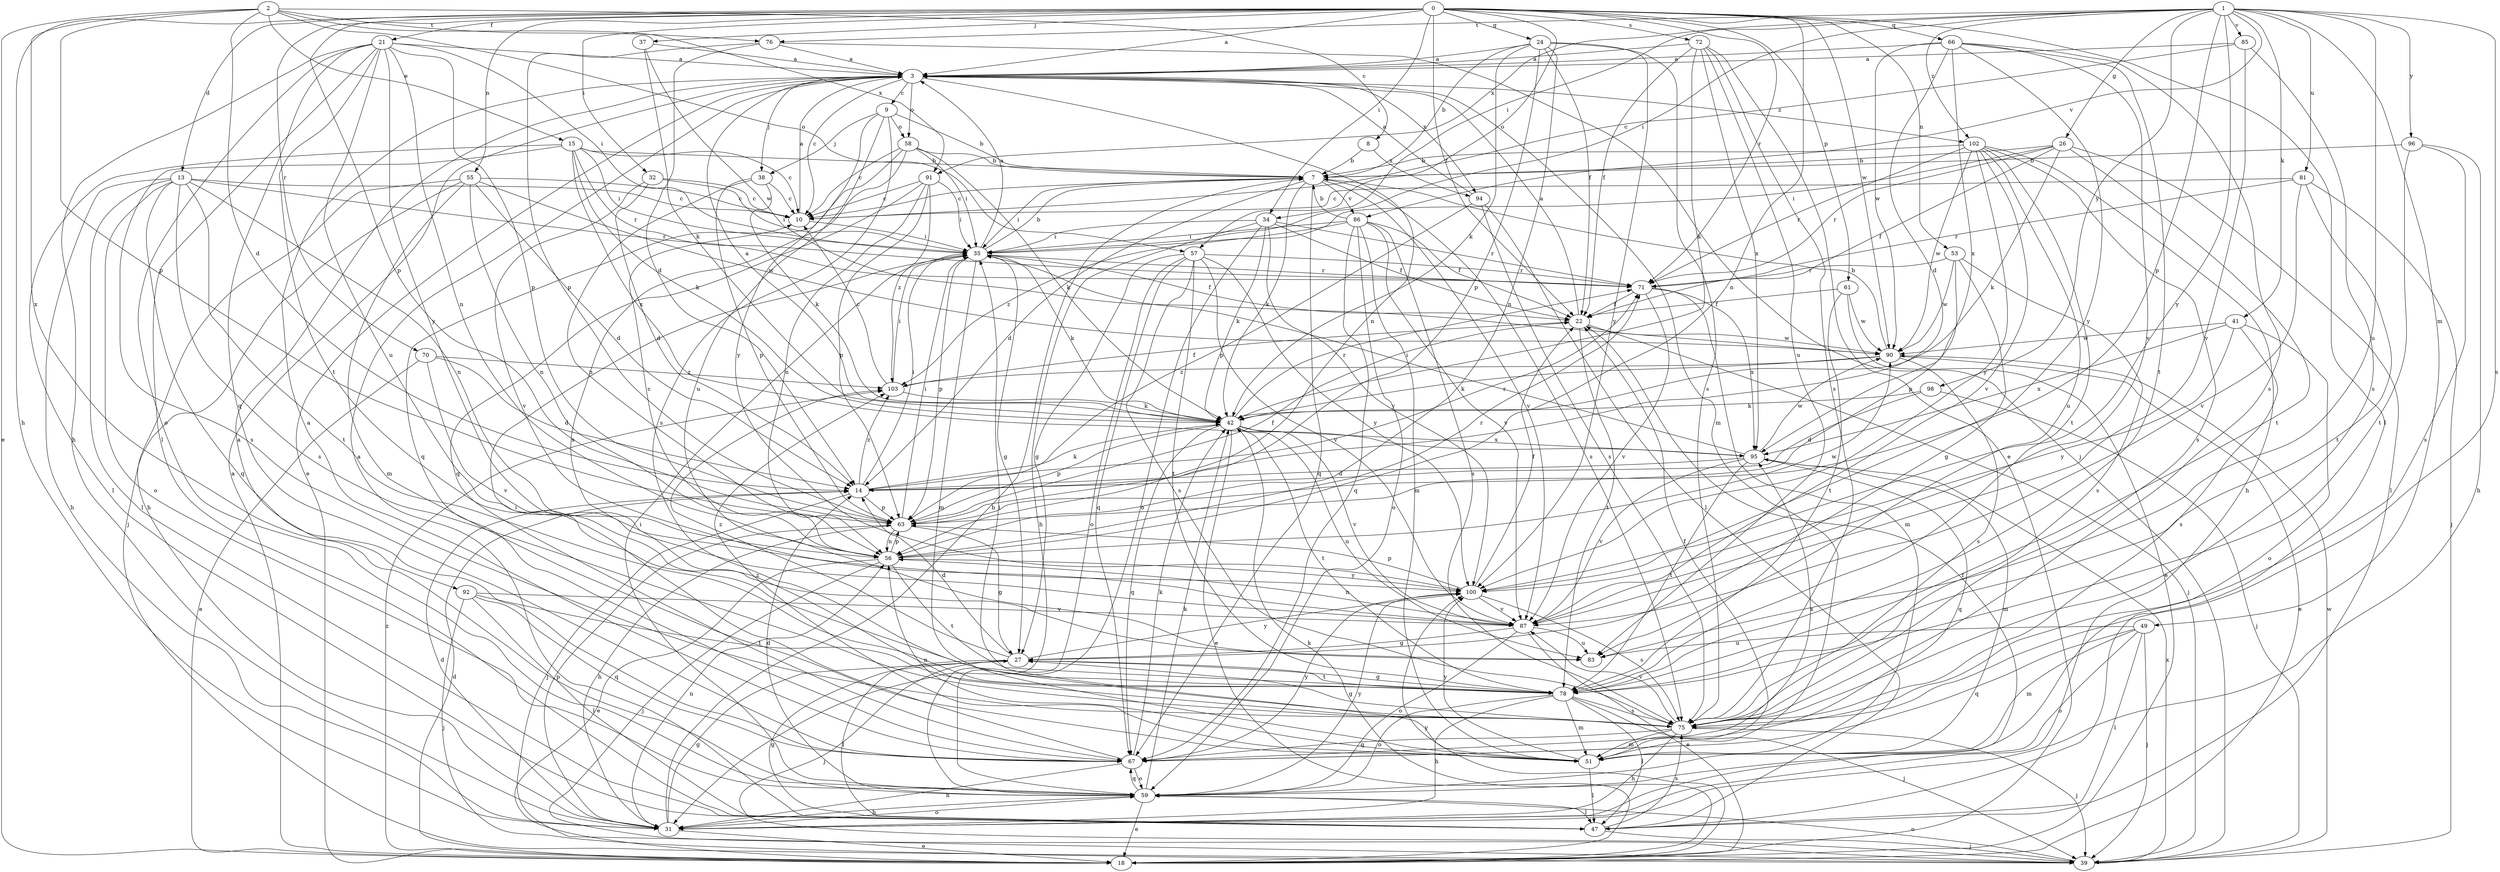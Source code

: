 strict digraph  {
0;
1;
2;
3;
7;
8;
9;
10;
13;
14;
15;
18;
21;
22;
24;
26;
27;
31;
32;
34;
35;
37;
38;
39;
41;
42;
47;
49;
51;
53;
55;
56;
57;
58;
59;
61;
63;
66;
67;
70;
71;
72;
75;
76;
78;
81;
83;
85;
86;
87;
90;
91;
92;
94;
95;
96;
98;
100;
102;
103;
0 -> 3  [label=a];
0 -> 13  [label=d];
0 -> 21  [label=f];
0 -> 22  [label=f];
0 -> 24  [label=g];
0 -> 31  [label=h];
0 -> 32  [label=i];
0 -> 34  [label=i];
0 -> 37  [label=j];
0 -> 47  [label=l];
0 -> 53  [label=n];
0 -> 55  [label=n];
0 -> 56  [label=n];
0 -> 57  [label=o];
0 -> 61  [label=p];
0 -> 63  [label=p];
0 -> 66  [label=q];
0 -> 70  [label=r];
0 -> 71  [label=r];
0 -> 72  [label=s];
0 -> 90  [label=w];
1 -> 26  [label=g];
1 -> 34  [label=i];
1 -> 35  [label=i];
1 -> 41  [label=k];
1 -> 49  [label=m];
1 -> 63  [label=p];
1 -> 75  [label=s];
1 -> 76  [label=t];
1 -> 81  [label=u];
1 -> 83  [label=u];
1 -> 85  [label=v];
1 -> 86  [label=v];
1 -> 91  [label=x];
1 -> 96  [label=y];
1 -> 98  [label=y];
1 -> 100  [label=y];
1 -> 102  [label=z];
2 -> 8  [label=c];
2 -> 14  [label=d];
2 -> 15  [label=e];
2 -> 18  [label=e];
2 -> 57  [label=o];
2 -> 63  [label=p];
2 -> 76  [label=t];
2 -> 91  [label=x];
2 -> 92  [label=x];
3 -> 9  [label=c];
3 -> 10  [label=c];
3 -> 18  [label=e];
3 -> 38  [label=j];
3 -> 51  [label=m];
3 -> 56  [label=n];
3 -> 58  [label=o];
3 -> 94  [label=x];
3 -> 102  [label=z];
7 -> 10  [label=c];
7 -> 14  [label=d];
7 -> 35  [label=i];
7 -> 42  [label=k];
7 -> 67  [label=q];
7 -> 75  [label=s];
7 -> 86  [label=v];
7 -> 87  [label=v];
8 -> 7  [label=b];
8 -> 94  [label=x];
9 -> 7  [label=b];
9 -> 38  [label=j];
9 -> 58  [label=o];
9 -> 75  [label=s];
9 -> 83  [label=u];
9 -> 100  [label=y];
10 -> 3  [label=a];
10 -> 35  [label=i];
13 -> 10  [label=c];
13 -> 31  [label=h];
13 -> 47  [label=l];
13 -> 56  [label=n];
13 -> 59  [label=o];
13 -> 67  [label=q];
13 -> 71  [label=r];
13 -> 75  [label=s];
13 -> 78  [label=t];
14 -> 35  [label=i];
14 -> 39  [label=j];
14 -> 42  [label=k];
14 -> 63  [label=p];
14 -> 71  [label=r];
14 -> 103  [label=z];
15 -> 7  [label=b];
15 -> 10  [label=c];
15 -> 35  [label=i];
15 -> 42  [label=k];
15 -> 47  [label=l];
15 -> 71  [label=r];
15 -> 75  [label=s];
15 -> 95  [label=x];
18 -> 3  [label=a];
18 -> 14  [label=d];
18 -> 42  [label=k];
18 -> 100  [label=y];
18 -> 103  [label=z];
21 -> 3  [label=a];
21 -> 31  [label=h];
21 -> 35  [label=i];
21 -> 47  [label=l];
21 -> 56  [label=n];
21 -> 59  [label=o];
21 -> 63  [label=p];
21 -> 67  [label=q];
21 -> 78  [label=t];
21 -> 83  [label=u];
21 -> 100  [label=y];
22 -> 3  [label=a];
22 -> 39  [label=j];
22 -> 78  [label=t];
22 -> 90  [label=w];
24 -> 3  [label=a];
24 -> 7  [label=b];
24 -> 22  [label=f];
24 -> 42  [label=k];
24 -> 56  [label=n];
24 -> 63  [label=p];
24 -> 75  [label=s];
24 -> 100  [label=y];
26 -> 7  [label=b];
26 -> 22  [label=f];
26 -> 35  [label=i];
26 -> 42  [label=k];
26 -> 47  [label=l];
26 -> 71  [label=r];
26 -> 78  [label=t];
27 -> 14  [label=d];
27 -> 39  [label=j];
27 -> 47  [label=l];
27 -> 78  [label=t];
27 -> 100  [label=y];
27 -> 103  [label=z];
31 -> 7  [label=b];
31 -> 14  [label=d];
31 -> 18  [label=e];
31 -> 22  [label=f];
31 -> 27  [label=g];
31 -> 56  [label=n];
31 -> 59  [label=o];
31 -> 63  [label=p];
32 -> 10  [label=c];
32 -> 14  [label=d];
32 -> 35  [label=i];
32 -> 87  [label=v];
34 -> 22  [label=f];
34 -> 31  [label=h];
34 -> 35  [label=i];
34 -> 42  [label=k];
34 -> 59  [label=o];
34 -> 71  [label=r];
34 -> 100  [label=y];
35 -> 3  [label=a];
35 -> 7  [label=b];
35 -> 22  [label=f];
35 -> 27  [label=g];
35 -> 42  [label=k];
35 -> 51  [label=m];
35 -> 63  [label=p];
35 -> 71  [label=r];
37 -> 3  [label=a];
37 -> 42  [label=k];
37 -> 90  [label=w];
38 -> 10  [label=c];
38 -> 42  [label=k];
38 -> 56  [label=n];
38 -> 63  [label=p];
39 -> 59  [label=o];
39 -> 90  [label=w];
39 -> 95  [label=x];
41 -> 59  [label=o];
41 -> 75  [label=s];
41 -> 90  [label=w];
41 -> 95  [label=x];
41 -> 100  [label=y];
42 -> 3  [label=a];
42 -> 18  [label=e];
42 -> 63  [label=p];
42 -> 67  [label=q];
42 -> 71  [label=r];
42 -> 78  [label=t];
42 -> 83  [label=u];
42 -> 87  [label=v];
42 -> 95  [label=x];
47 -> 3  [label=a];
47 -> 27  [label=g];
47 -> 39  [label=j];
47 -> 75  [label=s];
49 -> 39  [label=j];
49 -> 47  [label=l];
49 -> 51  [label=m];
49 -> 59  [label=o];
49 -> 67  [label=q];
49 -> 83  [label=u];
51 -> 22  [label=f];
51 -> 35  [label=i];
51 -> 47  [label=l];
51 -> 56  [label=n];
51 -> 100  [label=y];
51 -> 103  [label=z];
53 -> 27  [label=g];
53 -> 63  [label=p];
53 -> 71  [label=r];
53 -> 75  [label=s];
53 -> 90  [label=w];
55 -> 10  [label=c];
55 -> 14  [label=d];
55 -> 31  [label=h];
55 -> 39  [label=j];
55 -> 51  [label=m];
55 -> 56  [label=n];
55 -> 90  [label=w];
56 -> 10  [label=c];
56 -> 18  [label=e];
56 -> 39  [label=j];
56 -> 63  [label=p];
56 -> 71  [label=r];
56 -> 78  [label=t];
56 -> 90  [label=w];
56 -> 100  [label=y];
57 -> 27  [label=g];
57 -> 59  [label=o];
57 -> 67  [label=q];
57 -> 71  [label=r];
57 -> 75  [label=s];
57 -> 78  [label=t];
57 -> 87  [label=v];
57 -> 100  [label=y];
58 -> 7  [label=b];
58 -> 10  [label=c];
58 -> 35  [label=i];
58 -> 42  [label=k];
58 -> 67  [label=q];
58 -> 75  [label=s];
59 -> 3  [label=a];
59 -> 14  [label=d];
59 -> 18  [label=e];
59 -> 31  [label=h];
59 -> 35  [label=i];
59 -> 42  [label=k];
59 -> 47  [label=l];
59 -> 67  [label=q];
59 -> 100  [label=y];
61 -> 18  [label=e];
61 -> 22  [label=f];
61 -> 78  [label=t];
61 -> 90  [label=w];
63 -> 22  [label=f];
63 -> 27  [label=g];
63 -> 31  [label=h];
63 -> 35  [label=i];
63 -> 56  [label=n];
66 -> 3  [label=a];
66 -> 14  [label=d];
66 -> 75  [label=s];
66 -> 78  [label=t];
66 -> 87  [label=v];
66 -> 90  [label=w];
66 -> 95  [label=x];
66 -> 100  [label=y];
67 -> 3  [label=a];
67 -> 31  [label=h];
67 -> 35  [label=i];
67 -> 42  [label=k];
67 -> 59  [label=o];
67 -> 95  [label=x];
67 -> 100  [label=y];
70 -> 14  [label=d];
70 -> 18  [label=e];
70 -> 87  [label=v];
70 -> 103  [label=z];
71 -> 22  [label=f];
71 -> 51  [label=m];
71 -> 87  [label=v];
71 -> 95  [label=x];
72 -> 3  [label=a];
72 -> 18  [label=e];
72 -> 22  [label=f];
72 -> 42  [label=k];
72 -> 75  [label=s];
72 -> 83  [label=u];
72 -> 95  [label=x];
75 -> 27  [label=g];
75 -> 31  [label=h];
75 -> 39  [label=j];
75 -> 51  [label=m];
75 -> 67  [label=q];
75 -> 87  [label=v];
76 -> 3  [label=a];
76 -> 14  [label=d];
76 -> 39  [label=j];
76 -> 63  [label=p];
78 -> 27  [label=g];
78 -> 31  [label=h];
78 -> 39  [label=j];
78 -> 47  [label=l];
78 -> 51  [label=m];
78 -> 59  [label=o];
78 -> 75  [label=s];
81 -> 10  [label=c];
81 -> 39  [label=j];
81 -> 71  [label=r];
81 -> 78  [label=t];
81 -> 87  [label=v];
85 -> 3  [label=a];
85 -> 10  [label=c];
85 -> 75  [label=s];
85 -> 87  [label=v];
86 -> 7  [label=b];
86 -> 22  [label=f];
86 -> 35  [label=i];
86 -> 51  [label=m];
86 -> 59  [label=o];
86 -> 67  [label=q];
86 -> 75  [label=s];
86 -> 87  [label=v];
86 -> 103  [label=z];
87 -> 18  [label=e];
87 -> 27  [label=g];
87 -> 56  [label=n];
87 -> 59  [label=o];
87 -> 83  [label=u];
90 -> 7  [label=b];
90 -> 18  [label=e];
90 -> 42  [label=k];
90 -> 75  [label=s];
90 -> 103  [label=z];
91 -> 10  [label=c];
91 -> 35  [label=i];
91 -> 56  [label=n];
91 -> 63  [label=p];
91 -> 67  [label=q];
91 -> 103  [label=z];
92 -> 39  [label=j];
92 -> 47  [label=l];
92 -> 67  [label=q];
92 -> 78  [label=t];
92 -> 87  [label=v];
94 -> 3  [label=a];
94 -> 47  [label=l];
94 -> 63  [label=p];
94 -> 75  [label=s];
95 -> 14  [label=d];
95 -> 35  [label=i];
95 -> 51  [label=m];
95 -> 67  [label=q];
95 -> 78  [label=t];
95 -> 87  [label=v];
95 -> 90  [label=w];
96 -> 7  [label=b];
96 -> 31  [label=h];
96 -> 75  [label=s];
96 -> 78  [label=t];
98 -> 14  [label=d];
98 -> 39  [label=j];
98 -> 42  [label=k];
100 -> 22  [label=f];
100 -> 63  [label=p];
100 -> 75  [label=s];
100 -> 87  [label=v];
102 -> 7  [label=b];
102 -> 31  [label=h];
102 -> 71  [label=r];
102 -> 75  [label=s];
102 -> 78  [label=t];
102 -> 83  [label=u];
102 -> 87  [label=v];
102 -> 90  [label=w];
102 -> 100  [label=y];
103 -> 10  [label=c];
103 -> 22  [label=f];
103 -> 35  [label=i];
103 -> 42  [label=k];
}
